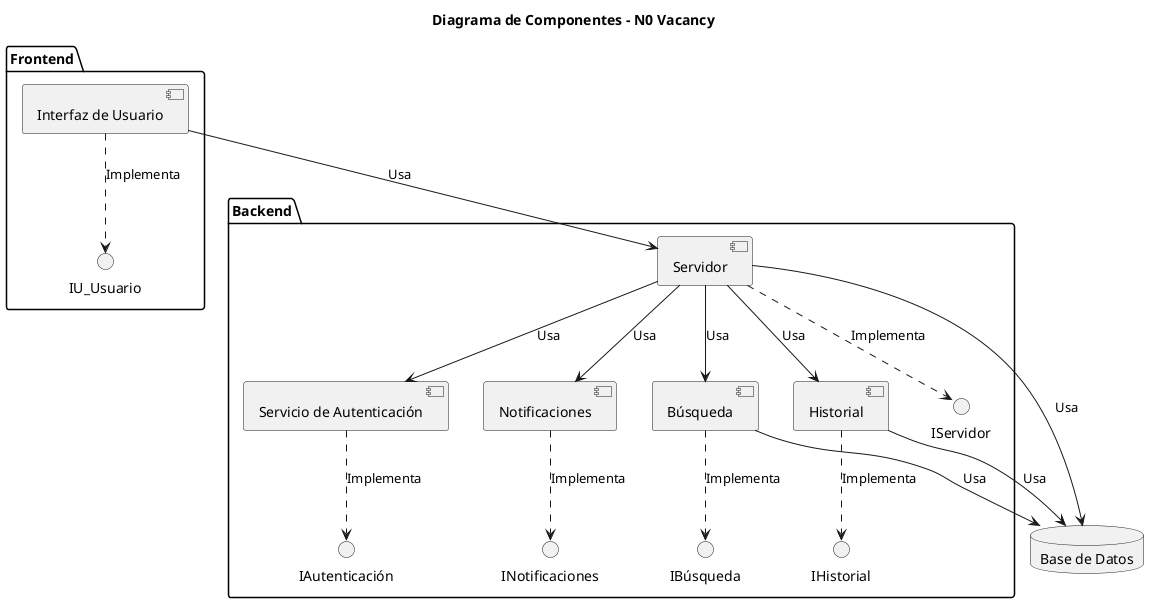 @startuml component-diagram-n0-vacancy

title Diagrama de Componentes - N0 Vacancy

package "Frontend" {
    component "Interfaz de Usuario" as UI
interface "IU_Usuario" as UI_Interface
}

package "Backend" {
    component "Búsqueda" as Search
    component "Historial" as History
    component "Servidor" as Server
    component "Servicio de Autenticación" as Auth
    component "Notificaciones" as Notifications

interface "IBúsqueda" as Search_Interface
interface "IHistorial" as History_Interface
interface "IServidor" as Server_Interface
interface "IAutenticación" as Auth_Interface
interface "INotificaciones" as Notifications_Interface

}

database "Base de Datos" as DB


UI --> Server : Usa
Server --> DB : Usa
Server --> Auth : Usa
Server --> Notifications : Usa
Server --> Search : Usa
Server --> History : Usa

Search --> DB : Usa
History --> DB : Usa

UI ..> UI_Interface : Implementa
Server ..> Server_Interface : Implementa
Auth ..> Auth_Interface : Implementa
Notifications ..> Notifications_Interface : Implementa
Search ..> Search_Interface : Implementa
History ..> History_Interface : Implementa
@enduml
